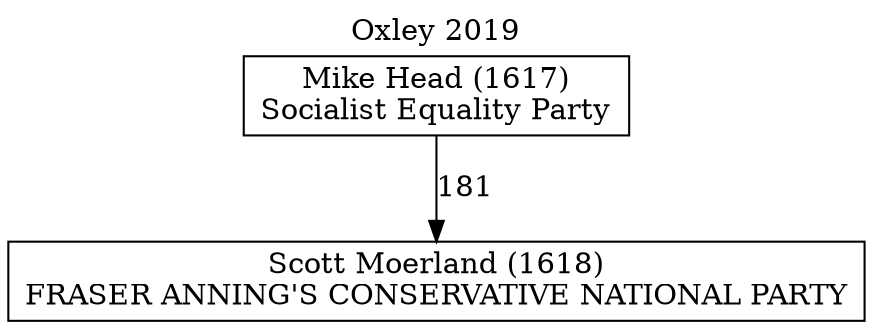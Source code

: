 // House preference flow
digraph "Scott Moerland (1618)_Oxley_2019" {
	graph [label="Oxley 2019" labelloc=t mclimit=10]
	node [shape=box]
	"Scott Moerland (1618)" [label="Scott Moerland (1618)
FRASER ANNING'S CONSERVATIVE NATIONAL PARTY"]
	"Mike Head (1617)" [label="Mike Head (1617)
Socialist Equality Party"]
	"Mike Head (1617)" -> "Scott Moerland (1618)" [label=181]
}
